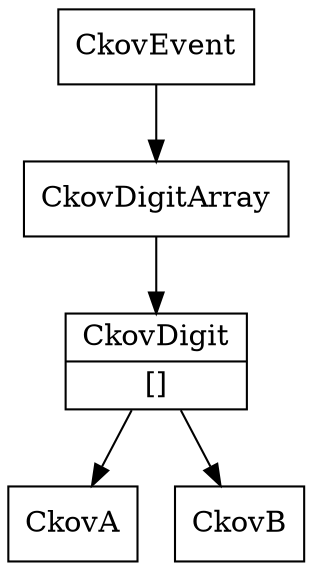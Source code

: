 // generate using "dot ckov_datastructure.dot -Tpdf -o ckov_datastructure.pdf"

digraph G {
  node [shape=record];
  ckov_event [shape=record, label="{CkovEvent}"]
      ckov_event_item_ckov_digits [shape=record, label="{CkovDigitArray}"]
        ckov_event_item_ckov_digits_array_item [shape=record, label="{CkovDigit|[]}"]
        ckov_event_item_ckov_digits_array_item_A [shape=record, label="{CkovA}"]
        ckov_event_item_ckov_digits_array_item_B [shape=record, label="{CkovB}"]
              ckov_event -> ckov_event_item_ckov_digits
      ckov_event_item_ckov_digits -> ckov_event_item_ckov_digits_array_item
        ckov_event_item_ckov_digits_array_item -> ckov_event_item_ckov_digits_array_item_A
        ckov_event_item_ckov_digits_array_item -> ckov_event_item_ckov_digits_array_item_B
}
